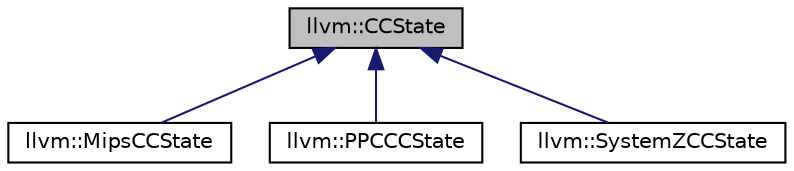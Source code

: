 digraph "llvm::CCState"
{
 // LATEX_PDF_SIZE
  bgcolor="transparent";
  edge [fontname="Helvetica",fontsize="10",labelfontname="Helvetica",labelfontsize="10"];
  node [fontname="Helvetica",fontsize="10",shape="box"];
  Node1 [label="llvm::CCState",height=0.2,width=0.4,color="black", fillcolor="grey75", style="filled", fontcolor="black",tooltip="CCState - This class holds information needed while lowering arguments and return values."];
  Node1 -> Node2 [dir="back",color="midnightblue",fontsize="10",style="solid",fontname="Helvetica"];
  Node2 [label="llvm::MipsCCState",height=0.2,width=0.4,color="black",URL="$classllvm_1_1MipsCCState.html",tooltip=" "];
  Node1 -> Node3 [dir="back",color="midnightblue",fontsize="10",style="solid",fontname="Helvetica"];
  Node3 [label="llvm::PPCCCState",height=0.2,width=0.4,color="black",URL="$classllvm_1_1PPCCCState.html",tooltip=" "];
  Node1 -> Node4 [dir="back",color="midnightblue",fontsize="10",style="solid",fontname="Helvetica"];
  Node4 [label="llvm::SystemZCCState",height=0.2,width=0.4,color="black",URL="$classllvm_1_1SystemZCCState.html",tooltip=" "];
}
